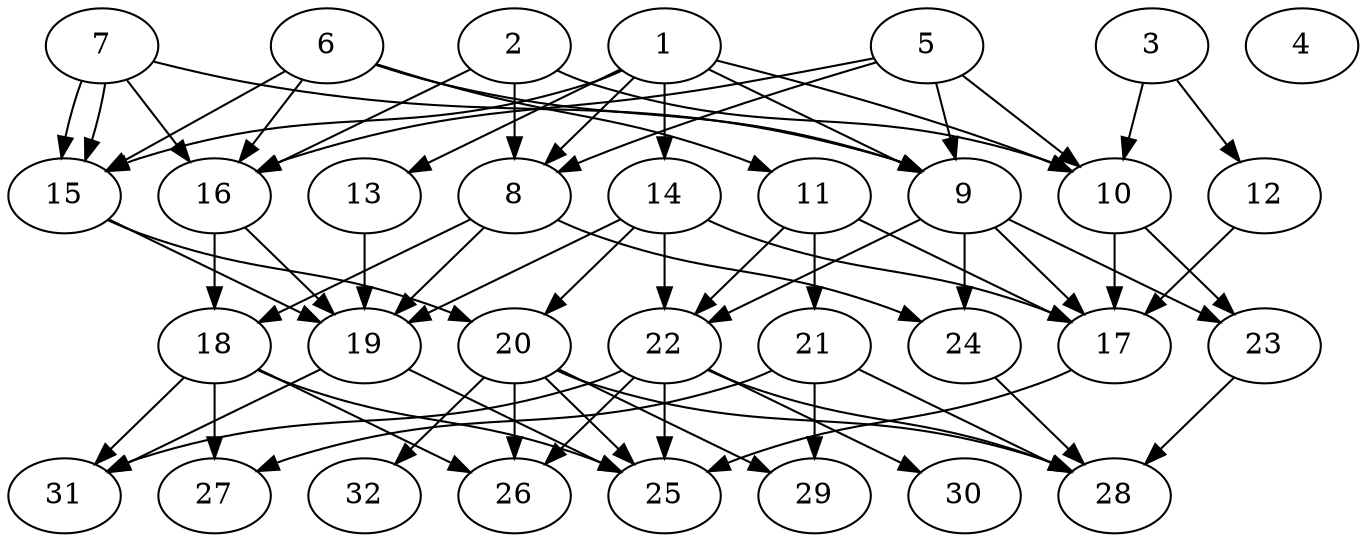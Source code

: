 // DAG (tier=2-normal, mode=data, n=32, ccr=0.426, fat=0.580, density=0.540, regular=0.545, jump=0.192, mindata=2097152, maxdata=16777216)
// DAG automatically generated by daggen at Sun Aug 24 16:33:34 2025
// /home/ermia/Project/Environments/daggen/bin/daggen --dot --ccr 0.426 --fat 0.580 --regular 0.545 --density 0.540 --jump 0.192 --mindata 2097152 --maxdata 16777216 -n 32 
digraph G {
  1 [size="30916570058326016000", alpha="0.03", expect_size="15458285029163008000"]
  1 -> 8 [size ="78804470988800"]
  1 -> 9 [size ="78804470988800"]
  1 -> 10 [size ="78804470988800"]
  1 -> 13 [size ="78804470988800"]
  1 -> 14 [size ="78804470988800"]
  1 -> 15 [size ="78804470988800"]
  2 [size="927009962154579197952", alpha="0.20", expect_size="463504981077289598976"]
  2 -> 8 [size ="760582370230272"]
  2 -> 10 [size ="760582370230272"]
  2 -> 16 [size ="760582370230272"]
  3 [size="3951458012320189382656", alpha="0.13", expect_size="1975729006160094691328"]
  3 -> 10 [size ="1999531428282368"]
  3 -> 12 [size ="1999531428282368"]
  4 [size="161580832313799868416", alpha="0.12", expect_size="80790416156899934208"]
  5 [size="4297394308073591406592", alpha="0.08", expect_size="2148697154036795703296"]
  5 -> 8 [size ="2114592998162432"]
  5 -> 9 [size ="2114592998162432"]
  5 -> 10 [size ="2114592998162432"]
  5 -> 16 [size ="2114592998162432"]
  6 [size="33971414948434084", alpha="0.12", expect_size="16985707474217042"]
  6 -> 9 [size ="1978090272063488"]
  6 -> 11 [size ="1978090272063488"]
  6 -> 15 [size ="1978090272063488"]
  6 -> 16 [size ="1978090272063488"]
  7 [size="312068404821701824", alpha="0.13", expect_size="156034202410850912"]
  7 -> 9 [size ="118153619177472"]
  7 -> 15 [size ="118153619177472"]
  7 -> 15 [size ="118153619177472"]
  7 -> 16 [size ="118153619177472"]
  8 [size="22659195420835360", alpha="0.19", expect_size="11329597710417680"]
  8 -> 18 [size ="1887688466628608"]
  8 -> 19 [size ="1887688466628608"]
  8 -> 24 [size ="1887688466628608"]
  9 [size="640282823552518848512", alpha="0.19", expect_size="320141411776259424256"]
  9 -> 17 [size ="594298391232512"]
  9 -> 22 [size ="594298391232512"]
  9 -> 23 [size ="594298391232512"]
  9 -> 24 [size ="594298391232512"]
  10 [size="20686612429509872", alpha="0.09", expect_size="10343306214754936"]
  10 -> 17 [size ="737594606354432"]
  10 -> 23 [size ="737594606354432"]
  11 [size="4991932329321464", alpha="0.09", expect_size="2495966164660732"]
  11 -> 17 [size ="227788632096768"]
  11 -> 21 [size ="227788632096768"]
  11 -> 22 [size ="227788632096768"]
  12 [size="4793279328707130", alpha="0.05", expect_size="2396639664353565"]
  12 -> 17 [size ="288848496033792"]
  13 [size="1691216078985776640", alpha="0.17", expect_size="845608039492888320"]
  13 -> 19 [size ="1896255114444800"]
  14 [size="955992246024299904", alpha="0.09", expect_size="477996123012149952"]
  14 -> 17 [size ="426331212873728"]
  14 -> 19 [size ="426331212873728"]
  14 -> 20 [size ="426331212873728"]
  14 -> 22 [size ="426331212873728"]
  15 [size="2968661872765865472", alpha="0.11", expect_size="1484330936382932736"]
  15 -> 19 [size ="1140478233804800"]
  15 -> 20 [size ="1140478233804800"]
  16 [size="4440398417702673920", alpha="0.07", expect_size="2220199208851336960"]
  16 -> 18 [size ="1937339026767872"]
  16 -> 19 [size ="1937339026767872"]
  17 [size="43006323319763320", alpha="0.02", expect_size="21503161659881660"]
  17 -> 25 [size ="937216389939200"]
  18 [size="54353923605530192", alpha="0.05", expect_size="27176961802765096"]
  18 -> 25 [size ="54205205184512"]
  18 -> 26 [size ="54205205184512"]
  18 -> 27 [size ="54205205184512"]
  18 -> 31 [size ="54205205184512"]
  19 [size="1619557648454951168", alpha="0.16", expect_size="809778824227475584"]
  19 -> 25 [size ="770519280386048"]
  19 -> 31 [size ="770519280386048"]
  20 [size="3859166601965274112", alpha="0.14", expect_size="1929583300982637056"]
  20 -> 25 [size ="1593592996954112"]
  20 -> 26 [size ="1593592996954112"]
  20 -> 28 [size ="1593592996954112"]
  20 -> 29 [size ="1593592996954112"]
  20 -> 32 [size ="1593592996954112"]
  21 [size="4595147458265592320", alpha="0.06", expect_size="2297573729132796160"]
  21 -> 27 [size ="2089892968398848"]
  21 -> 28 [size ="2089892968398848"]
  21 -> 29 [size ="2089892968398848"]
  22 [size="541142538201740607488", alpha="0.02", expect_size="270571269100870303744"]
  22 -> 25 [size ="531248564928512"]
  22 -> 26 [size ="531248564928512"]
  22 -> 28 [size ="531248564928512"]
  22 -> 30 [size ="531248564928512"]
  22 -> 31 [size ="531248564928512"]
  23 [size="4746454186797123584", alpha="0.15", expect_size="2373227093398561792"]
  23 -> 28 [size ="1703650795716608"]
  24 [size="1382886560579452928000", alpha="0.04", expect_size="691443280289726464000"]
  24 -> 28 [size ="992996438835200"]
  25 [size="2901936759088564224", alpha="0.18", expect_size="1450968379544282112"]
  26 [size="2136656169183475662848", alpha="0.05", expect_size="1068328084591737831424"]
  27 [size="44863779070052952", alpha="0.07", expect_size="22431889535026476"]
  28 [size="13042362485797960", alpha="0.12", expect_size="6521181242898980"]
  29 [size="2847502557602930176", alpha="0.03", expect_size="1423751278801465088"]
  30 [size="49901024794009280", alpha="0.10", expect_size="24950512397004640"]
  31 [size="56189700407406528", alpha="0.04", expect_size="28094850203703264"]
  32 [size="3289187687803711", alpha="0.20", expect_size="1644593843901855"]
}